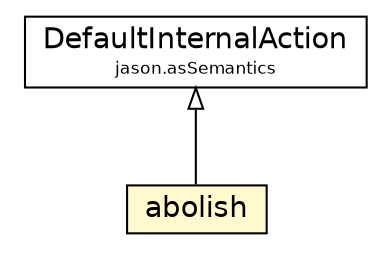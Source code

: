 #!/usr/local/bin/dot
#
# Class diagram 
# Generated by UMLGraph version 5.1 (http://www.umlgraph.org/)
#

digraph G {
	edge [fontname="Helvetica",fontsize=10,labelfontname="Helvetica",labelfontsize=10];
	node [fontname="Helvetica",fontsize=10,shape=plaintext];
	nodesep=0.25;
	ranksep=0.5;
	// jason.asSemantics.DefaultInternalAction
	c63805 [label=<<table title="jason.asSemantics.DefaultInternalAction" border="0" cellborder="1" cellspacing="0" cellpadding="2" port="p" href="../asSemantics/DefaultInternalAction.html">
		<tr><td><table border="0" cellspacing="0" cellpadding="1">
<tr><td align="center" balign="center"> DefaultInternalAction </td></tr>
<tr><td align="center" balign="center"><font point-size="8.0"> jason.asSemantics </font></td></tr>
		</table></td></tr>
		</table>>, fontname="Helvetica", fontcolor="black", fontsize=14.0];
	// jason.stdlib.abolish
	c64027 [label=<<table title="jason.stdlib.abolish" border="0" cellborder="1" cellspacing="0" cellpadding="2" port="p" bgcolor="lemonChiffon" href="./abolish.html">
		<tr><td><table border="0" cellspacing="0" cellpadding="1">
<tr><td align="center" balign="center"> abolish </td></tr>
		</table></td></tr>
		</table>>, fontname="Helvetica", fontcolor="black", fontsize=14.0];
	//jason.stdlib.abolish extends jason.asSemantics.DefaultInternalAction
	c63805:p -> c64027:p [dir=back,arrowtail=empty];
}

